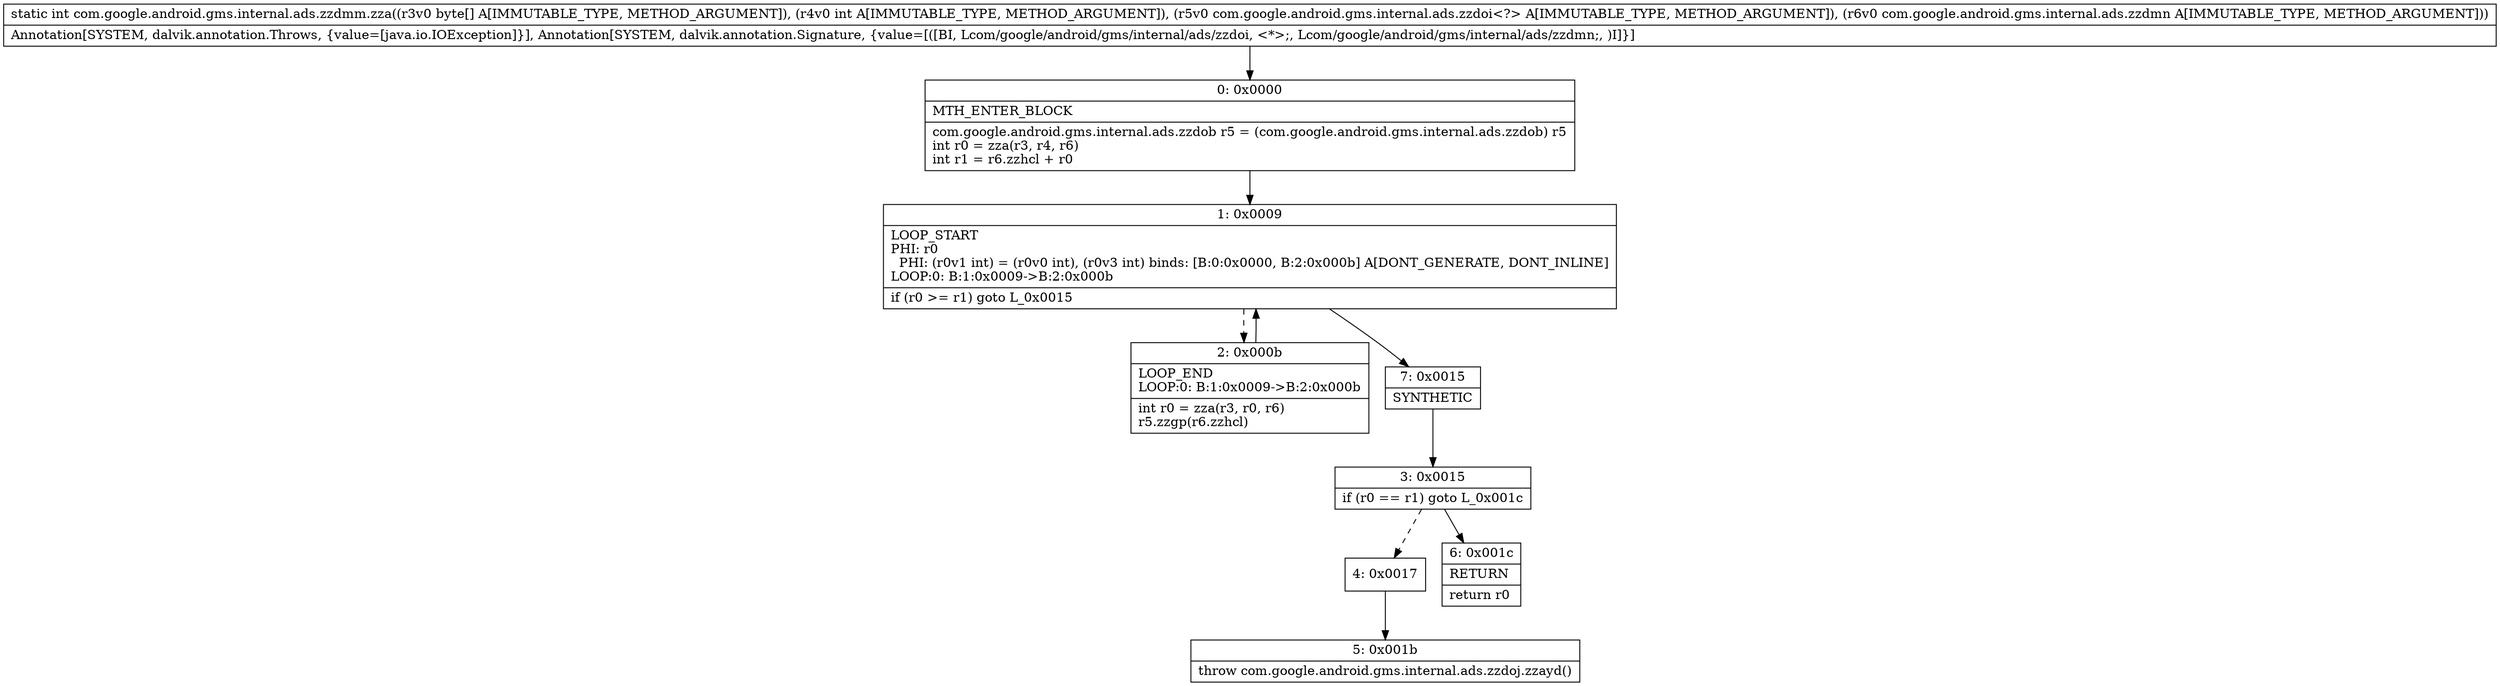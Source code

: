 digraph "CFG forcom.google.android.gms.internal.ads.zzdmm.zza([BILcom\/google\/android\/gms\/internal\/ads\/zzdoi;Lcom\/google\/android\/gms\/internal\/ads\/zzdmn;)I" {
Node_0 [shape=record,label="{0\:\ 0x0000|MTH_ENTER_BLOCK\l|com.google.android.gms.internal.ads.zzdob r5 = (com.google.android.gms.internal.ads.zzdob) r5\lint r0 = zza(r3, r4, r6)\lint r1 = r6.zzhcl + r0\l}"];
Node_1 [shape=record,label="{1\:\ 0x0009|LOOP_START\lPHI: r0 \l  PHI: (r0v1 int) = (r0v0 int), (r0v3 int) binds: [B:0:0x0000, B:2:0x000b] A[DONT_GENERATE, DONT_INLINE]\lLOOP:0: B:1:0x0009\-\>B:2:0x000b\l|if (r0 \>= r1) goto L_0x0015\l}"];
Node_2 [shape=record,label="{2\:\ 0x000b|LOOP_END\lLOOP:0: B:1:0x0009\-\>B:2:0x000b\l|int r0 = zza(r3, r0, r6)\lr5.zzgp(r6.zzhcl)\l}"];
Node_3 [shape=record,label="{3\:\ 0x0015|if (r0 == r1) goto L_0x001c\l}"];
Node_4 [shape=record,label="{4\:\ 0x0017}"];
Node_5 [shape=record,label="{5\:\ 0x001b|throw com.google.android.gms.internal.ads.zzdoj.zzayd()\l}"];
Node_6 [shape=record,label="{6\:\ 0x001c|RETURN\l|return r0\l}"];
Node_7 [shape=record,label="{7\:\ 0x0015|SYNTHETIC\l}"];
MethodNode[shape=record,label="{static int com.google.android.gms.internal.ads.zzdmm.zza((r3v0 byte[] A[IMMUTABLE_TYPE, METHOD_ARGUMENT]), (r4v0 int A[IMMUTABLE_TYPE, METHOD_ARGUMENT]), (r5v0 com.google.android.gms.internal.ads.zzdoi\<?\> A[IMMUTABLE_TYPE, METHOD_ARGUMENT]), (r6v0 com.google.android.gms.internal.ads.zzdmn A[IMMUTABLE_TYPE, METHOD_ARGUMENT]))  | Annotation[SYSTEM, dalvik.annotation.Throws, \{value=[java.io.IOException]\}], Annotation[SYSTEM, dalvik.annotation.Signature, \{value=[([BI, Lcom\/google\/android\/gms\/internal\/ads\/zzdoi, \<*\>;, Lcom\/google\/android\/gms\/internal\/ads\/zzdmn;, )I]\}]\l}"];
MethodNode -> Node_0;
Node_0 -> Node_1;
Node_1 -> Node_2[style=dashed];
Node_1 -> Node_7;
Node_2 -> Node_1;
Node_3 -> Node_4[style=dashed];
Node_3 -> Node_6;
Node_4 -> Node_5;
Node_7 -> Node_3;
}

